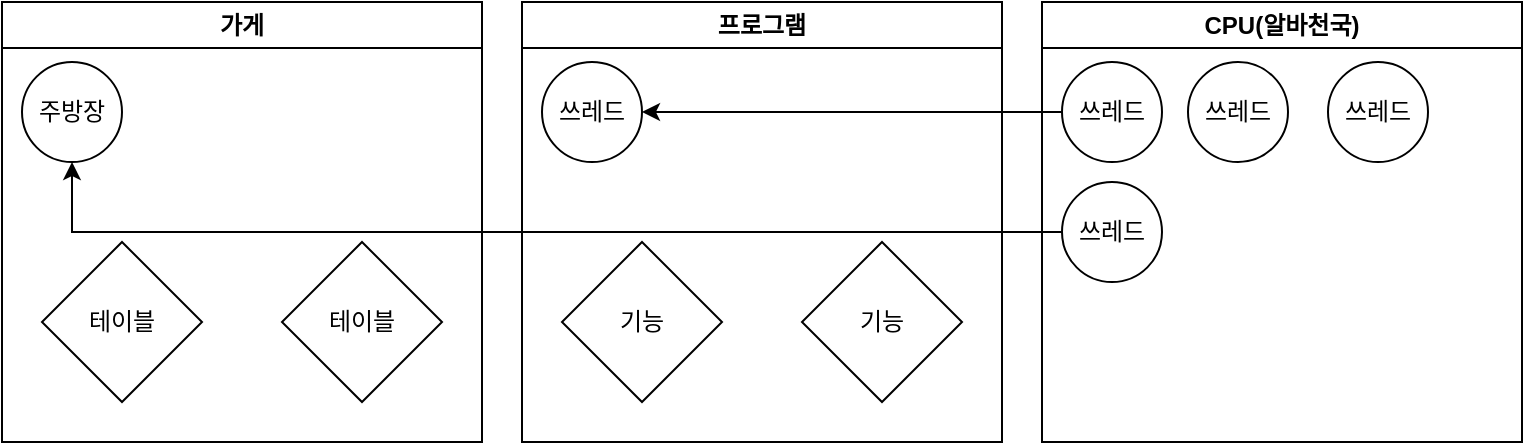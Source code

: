 <mxfile version="20.8.16" type="device"><diagram name="페이지-1" id="YUnLlEHRdjzxBQCkbnbi"><mxGraphModel dx="1034" dy="436" grid="1" gridSize="10" guides="1" tooltips="1" connect="1" arrows="1" fold="1" page="1" pageScale="1" pageWidth="827" pageHeight="1169" math="0" shadow="0"><root><mxCell id="0"/><mxCell id="1" parent="0"/><mxCell id="77EGJoGstiMTFDb1m_Wj-3" value="가게" style="swimlane;whiteSpace=wrap;html=1;" vertex="1" parent="1"><mxGeometry x="20" y="20" width="240" height="220" as="geometry"/></mxCell><mxCell id="77EGJoGstiMTFDb1m_Wj-2" value="주방장" style="ellipse;whiteSpace=wrap;html=1;aspect=fixed;" vertex="1" parent="77EGJoGstiMTFDb1m_Wj-3"><mxGeometry x="10" y="30" width="50" height="50" as="geometry"/></mxCell><mxCell id="77EGJoGstiMTFDb1m_Wj-4" value="테이블" style="rhombus;whiteSpace=wrap;html=1;" vertex="1" parent="77EGJoGstiMTFDb1m_Wj-3"><mxGeometry x="20" y="120" width="80" height="80" as="geometry"/></mxCell><mxCell id="77EGJoGstiMTFDb1m_Wj-5" value="테이블" style="rhombus;whiteSpace=wrap;html=1;" vertex="1" parent="77EGJoGstiMTFDb1m_Wj-3"><mxGeometry x="140" y="120" width="80" height="80" as="geometry"/></mxCell><mxCell id="77EGJoGstiMTFDb1m_Wj-6" value="프로그램" style="swimlane;whiteSpace=wrap;html=1;" vertex="1" parent="1"><mxGeometry x="280" y="20" width="240" height="220" as="geometry"/></mxCell><mxCell id="77EGJoGstiMTFDb1m_Wj-7" value="쓰레드" style="ellipse;whiteSpace=wrap;html=1;aspect=fixed;" vertex="1" parent="77EGJoGstiMTFDb1m_Wj-6"><mxGeometry x="10" y="30" width="50" height="50" as="geometry"/></mxCell><mxCell id="77EGJoGstiMTFDb1m_Wj-8" value="기능" style="rhombus;whiteSpace=wrap;html=1;" vertex="1" parent="77EGJoGstiMTFDb1m_Wj-6"><mxGeometry x="20" y="120" width="80" height="80" as="geometry"/></mxCell><mxCell id="77EGJoGstiMTFDb1m_Wj-9" value="기능" style="rhombus;whiteSpace=wrap;html=1;" vertex="1" parent="77EGJoGstiMTFDb1m_Wj-6"><mxGeometry x="140" y="120" width="80" height="80" as="geometry"/></mxCell><mxCell id="77EGJoGstiMTFDb1m_Wj-10" value="CPU(알바천국)" style="swimlane;whiteSpace=wrap;html=1;" vertex="1" parent="1"><mxGeometry x="540" y="20" width="240" height="220" as="geometry"/></mxCell><mxCell id="77EGJoGstiMTFDb1m_Wj-11" value="쓰레드" style="ellipse;whiteSpace=wrap;html=1;aspect=fixed;" vertex="1" parent="77EGJoGstiMTFDb1m_Wj-10"><mxGeometry x="10" y="30" width="50" height="50" as="geometry"/></mxCell><mxCell id="77EGJoGstiMTFDb1m_Wj-14" value="쓰레드" style="ellipse;whiteSpace=wrap;html=1;aspect=fixed;" vertex="1" parent="77EGJoGstiMTFDb1m_Wj-10"><mxGeometry x="73" y="30" width="50" height="50" as="geometry"/></mxCell><mxCell id="77EGJoGstiMTFDb1m_Wj-15" value="쓰레드" style="ellipse;whiteSpace=wrap;html=1;aspect=fixed;" vertex="1" parent="77EGJoGstiMTFDb1m_Wj-10"><mxGeometry x="143" y="30" width="50" height="50" as="geometry"/></mxCell><mxCell id="77EGJoGstiMTFDb1m_Wj-16" value="쓰레드" style="ellipse;whiteSpace=wrap;html=1;aspect=fixed;" vertex="1" parent="77EGJoGstiMTFDb1m_Wj-10"><mxGeometry x="10" y="90" width="50" height="50" as="geometry"/></mxCell><mxCell id="77EGJoGstiMTFDb1m_Wj-17" style="edgeStyle=orthogonalEdgeStyle;rounded=0;orthogonalLoop=1;jettySize=auto;html=1;exitX=0;exitY=0.5;exitDx=0;exitDy=0;entryX=1;entryY=0.5;entryDx=0;entryDy=0;" edge="1" parent="1" source="77EGJoGstiMTFDb1m_Wj-11" target="77EGJoGstiMTFDb1m_Wj-7"><mxGeometry relative="1" as="geometry"/></mxCell><mxCell id="77EGJoGstiMTFDb1m_Wj-18" style="edgeStyle=orthogonalEdgeStyle;rounded=0;orthogonalLoop=1;jettySize=auto;html=1;exitX=0;exitY=0.5;exitDx=0;exitDy=0;entryX=0.5;entryY=1;entryDx=0;entryDy=0;" edge="1" parent="1" source="77EGJoGstiMTFDb1m_Wj-16" target="77EGJoGstiMTFDb1m_Wj-2"><mxGeometry relative="1" as="geometry"/></mxCell></root></mxGraphModel></diagram></mxfile>